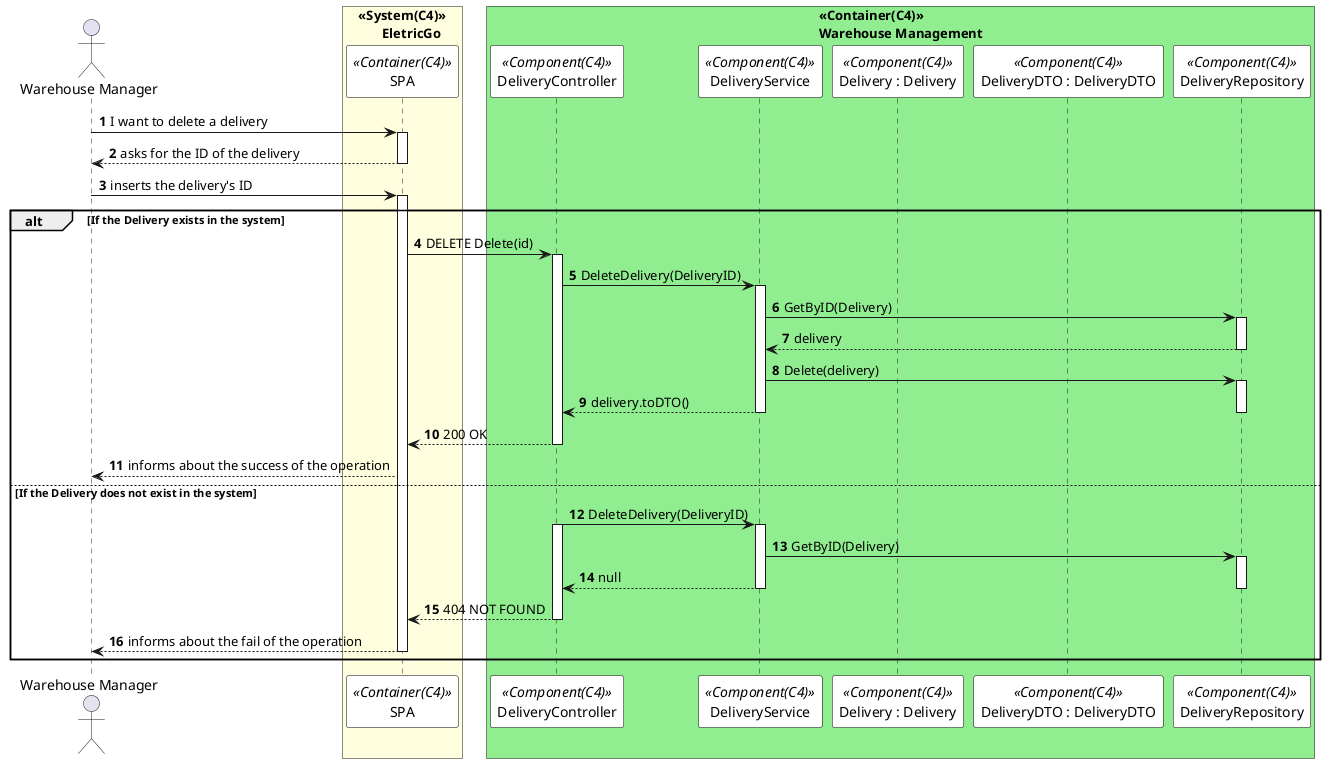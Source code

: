 @startuml deleteDeliverySD
autonumber

skinparam sequence {
ParticipantBorderColor black
ParticipantBackgroundColor white
}

actor "Warehouse Manager" as admin


box "<<System(C4)>>\n       EletricGo" #LightYellow
participant SPA as ui <<Container(C4)>>
box "<<Container(C4)>>\nWarehouse Management" #LightGreen
participant DeliveryController as  CTL <<Component(C4)>>
participant DeliveryService as  SV <<Component(C4)>>
participant "Delivery : Delivery" as  W <<Component(C4)>>
participant "DeliveryDTO : DeliveryDTO" as  DTO <<Component(C4)>>
participant DeliveryRepository as  WR <<Component(C4)>>
end box
end box

admin -> ui: I want to delete a delivery
activate ui

ui --> admin: asks for the ID of the delivery
deactivate ui

admin -> ui: inserts the delivery's ID

activate ui

alt If the Delivery exists in the system

ui -> CTL: DELETE Delete(id)
activate CTL
CTL -> SV : DeleteDelivery(DeliveryID)
activate SV

SV -> WR : GetByID(Delivery)
activate WR

WR --> SV : delivery
deactivate WR

SV -> WR : Delete(delivery)
activate WR

SV --> CTL : delivery.toDTO()
deactivate WR

deactivate SV

CTL --> ui: 200 OK
deactivate CTL


ui --> admin: informs about the success of the operation


else If the Delivery does not exist in the system



CTL -> SV : DeleteDelivery(DeliveryID)
activate CTL
activate SV



SV -> WR : GetByID(Delivery)
activate WR


SV --> CTL : null
deactivate WR
deactivate SV

CTL --> ui: 404 NOT FOUND
deactivate CTL

ui --> admin: informs about the fail of the operation
deactivate ui

end 

deactivate admin

@enduml
